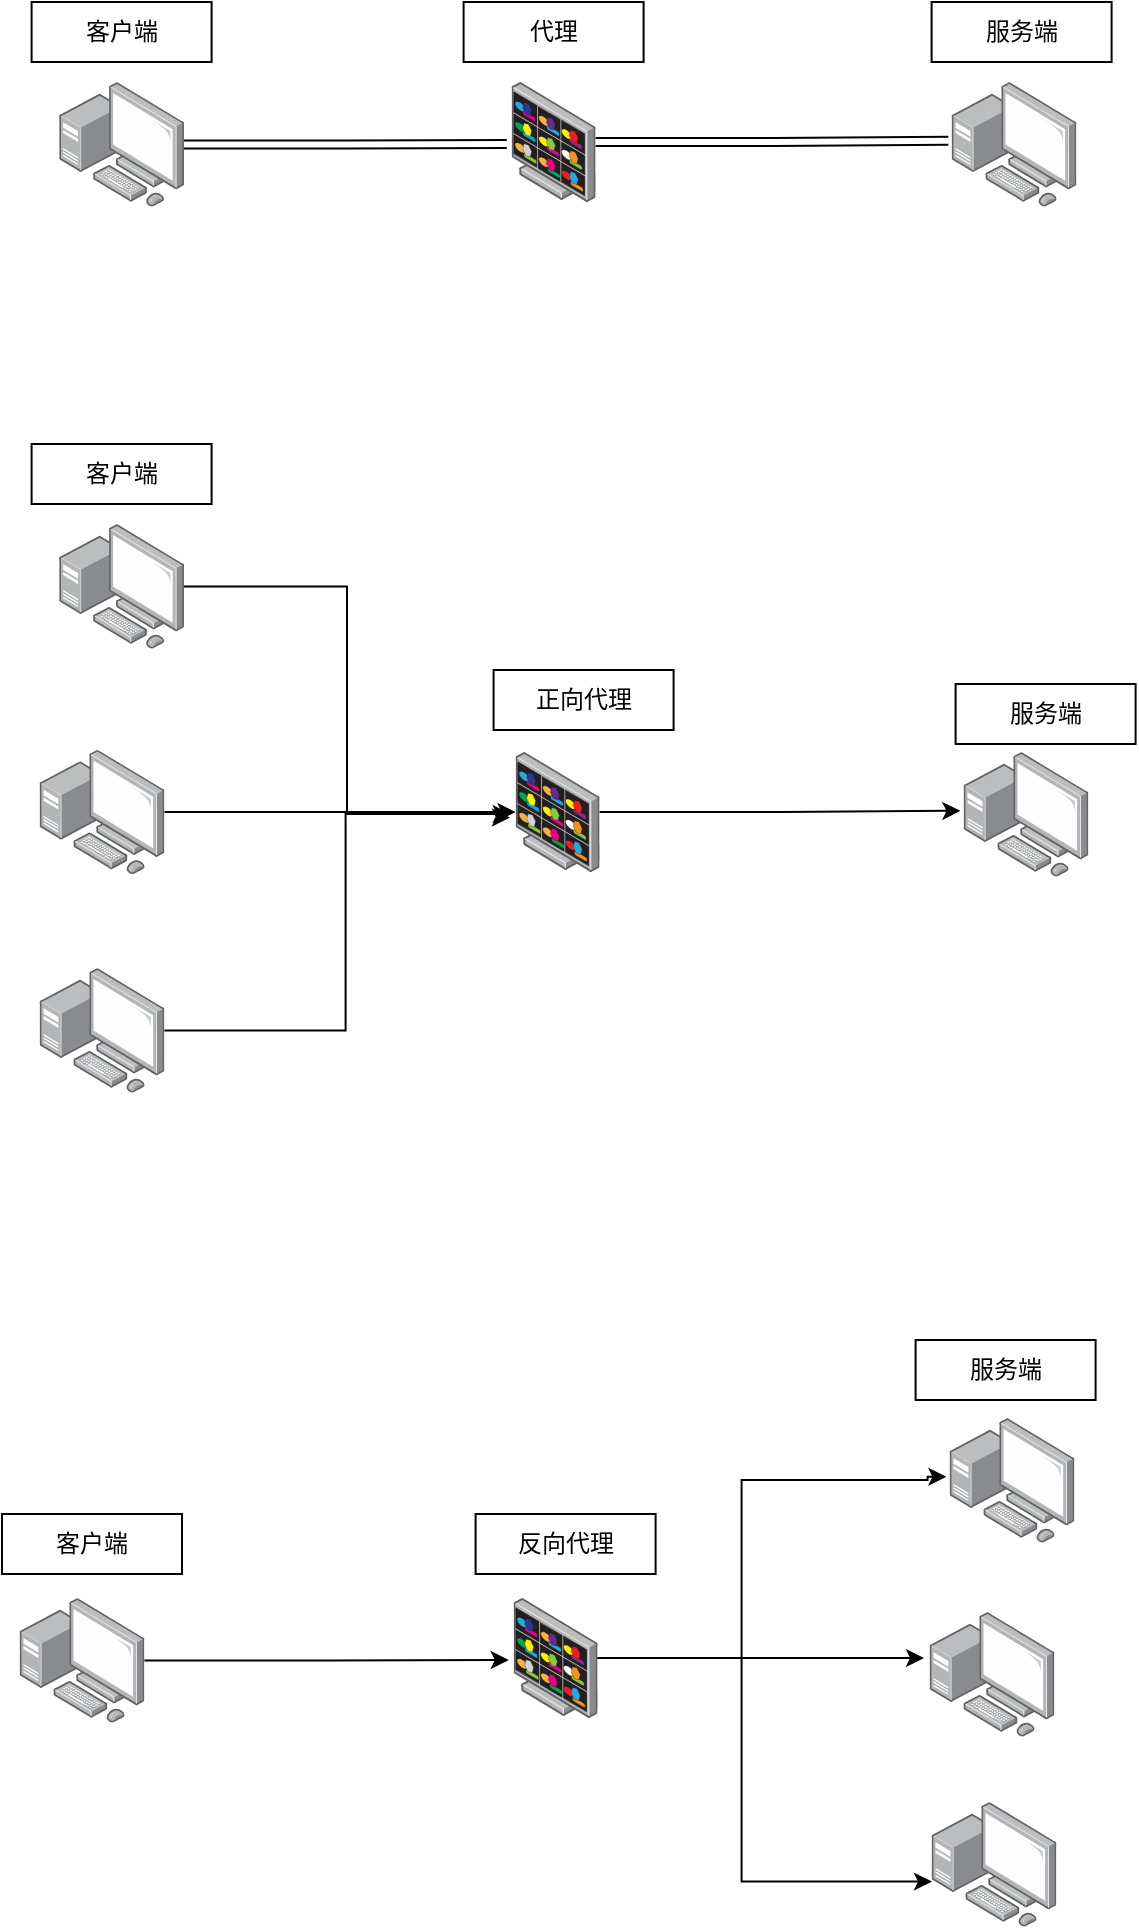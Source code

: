 <mxfile version="21.1.2" type="device">
  <diagram name="第 1 页" id="Mf-5RLiEeloFBE3M3Dh3">
    <mxGraphModel dx="1100" dy="894" grid="0" gridSize="10" guides="1" tooltips="1" connect="1" arrows="1" fold="1" page="1" pageScale="1" pageWidth="827" pageHeight="1169" math="0" shadow="0">
      <root>
        <mxCell id="0" />
        <mxCell id="1" parent="0" />
        <mxCell id="Q7KkJ6vCwHvC8iMYInm2-11" style="edgeStyle=orthogonalEdgeStyle;rounded=0;orthogonalLoop=1;jettySize=auto;html=1;entryX=-0.057;entryY=0.517;entryDx=0;entryDy=0;entryPerimeter=0;shape=link;" edge="1" parent="1" source="Q7KkJ6vCwHvC8iMYInm2-2" target="Q7KkJ6vCwHvC8iMYInm2-8">
          <mxGeometry relative="1" as="geometry" />
        </mxCell>
        <mxCell id="Q7KkJ6vCwHvC8iMYInm2-2" value="" style="image;points=[];aspect=fixed;html=1;align=center;shadow=0;dashed=0;image=img/lib/allied_telesis/computer_and_terminals/Personal_Computer_with_Server.svg;" vertex="1" parent="1">
          <mxGeometry x="132.6" y="138" width="62.4" height="62.4" as="geometry" />
        </mxCell>
        <mxCell id="Q7KkJ6vCwHvC8iMYInm2-3" value="" style="image;points=[];aspect=fixed;html=1;align=center;shadow=0;dashed=0;image=img/lib/allied_telesis/computer_and_terminals/Personal_Computer_with_Server.svg;" vertex="1" parent="1">
          <mxGeometry x="578.8" y="138" width="62.4" height="62.4" as="geometry" />
        </mxCell>
        <mxCell id="Q7KkJ6vCwHvC8iMYInm2-6" value="客户端&lt;br&gt;" style="whiteSpace=wrap;html=1;" vertex="1" parent="1">
          <mxGeometry x="118.8" y="98" width="90" height="30" as="geometry" />
        </mxCell>
        <mxCell id="Q7KkJ6vCwHvC8iMYInm2-7" value="服务端" style="whiteSpace=wrap;html=1;" vertex="1" parent="1">
          <mxGeometry x="568.8" y="98" width="90" height="30" as="geometry" />
        </mxCell>
        <mxCell id="Q7KkJ6vCwHvC8iMYInm2-13" style="edgeStyle=orthogonalEdgeStyle;rounded=0;orthogonalLoop=1;jettySize=auto;html=1;entryX=-0.026;entryY=0.471;entryDx=0;entryDy=0;entryPerimeter=0;shape=link;" edge="1" parent="1" source="Q7KkJ6vCwHvC8iMYInm2-8" target="Q7KkJ6vCwHvC8iMYInm2-3">
          <mxGeometry relative="1" as="geometry" />
        </mxCell>
        <mxCell id="Q7KkJ6vCwHvC8iMYInm2-8" value="" style="image;points=[];aspect=fixed;html=1;align=center;shadow=0;dashed=0;image=img/lib/allied_telesis/security/DVS_Surveillance_Monitor.svg;" vertex="1" parent="1">
          <mxGeometry x="358.8" y="138" width="42" height="60" as="geometry" />
        </mxCell>
        <mxCell id="Q7KkJ6vCwHvC8iMYInm2-9" value="代理" style="whiteSpace=wrap;html=1;" vertex="1" parent="1">
          <mxGeometry x="334.8" y="98" width="90" height="30" as="geometry" />
        </mxCell>
        <mxCell id="Q7KkJ6vCwHvC8iMYInm2-47" style="edgeStyle=elbowEdgeStyle;rounded=0;orthogonalLoop=1;jettySize=auto;html=1;entryX=-0.057;entryY=0.517;entryDx=0;entryDy=0;entryPerimeter=0;" edge="1" parent="1" source="Q7KkJ6vCwHvC8iMYInm2-48" target="Q7KkJ6vCwHvC8iMYInm2-53">
          <mxGeometry relative="1" as="geometry" />
        </mxCell>
        <mxCell id="Q7KkJ6vCwHvC8iMYInm2-48" value="" style="image;points=[];aspect=fixed;html=1;align=center;shadow=0;dashed=0;image=img/lib/allied_telesis/computer_and_terminals/Personal_Computer_with_Server.svg;" vertex="1" parent="1">
          <mxGeometry x="132.6" y="359" width="62.4" height="62.4" as="geometry" />
        </mxCell>
        <mxCell id="Q7KkJ6vCwHvC8iMYInm2-49" value="" style="image;points=[];aspect=fixed;html=1;align=center;shadow=0;dashed=0;image=img/lib/allied_telesis/computer_and_terminals/Personal_Computer_with_Server.svg;" vertex="1" parent="1">
          <mxGeometry x="584.8" y="473" width="62.4" height="62.4" as="geometry" />
        </mxCell>
        <mxCell id="Q7KkJ6vCwHvC8iMYInm2-50" value="客户端&lt;br&gt;" style="whiteSpace=wrap;html=1;" vertex="1" parent="1">
          <mxGeometry x="118.8" y="319" width="90" height="30" as="geometry" />
        </mxCell>
        <mxCell id="Q7KkJ6vCwHvC8iMYInm2-51" value="服务端" style="whiteSpace=wrap;html=1;" vertex="1" parent="1">
          <mxGeometry x="580.8" y="439" width="90" height="30" as="geometry" />
        </mxCell>
        <mxCell id="Q7KkJ6vCwHvC8iMYInm2-52" style="edgeStyle=orthogonalEdgeStyle;rounded=0;orthogonalLoop=1;jettySize=auto;html=1;entryX=-0.026;entryY=0.471;entryDx=0;entryDy=0;entryPerimeter=0;" edge="1" parent="1" source="Q7KkJ6vCwHvC8iMYInm2-53" target="Q7KkJ6vCwHvC8iMYInm2-49">
          <mxGeometry relative="1" as="geometry" />
        </mxCell>
        <mxCell id="Q7KkJ6vCwHvC8iMYInm2-53" value="" style="image;points=[];aspect=fixed;html=1;align=center;shadow=0;dashed=0;image=img/lib/allied_telesis/security/DVS_Surveillance_Monitor.svg;" vertex="1" parent="1">
          <mxGeometry x="360.8" y="473" width="42" height="60" as="geometry" />
        </mxCell>
        <mxCell id="Q7KkJ6vCwHvC8iMYInm2-54" value="正向代理" style="whiteSpace=wrap;html=1;" vertex="1" parent="1">
          <mxGeometry x="349.8" y="432" width="90" height="30" as="geometry" />
        </mxCell>
        <mxCell id="Q7KkJ6vCwHvC8iMYInm2-57" style="edgeStyle=orthogonalEdgeStyle;rounded=0;orthogonalLoop=1;jettySize=auto;html=1;" edge="1" parent="1" source="Q7KkJ6vCwHvC8iMYInm2-55" target="Q7KkJ6vCwHvC8iMYInm2-53">
          <mxGeometry relative="1" as="geometry" />
        </mxCell>
        <mxCell id="Q7KkJ6vCwHvC8iMYInm2-55" value="" style="image;points=[];aspect=fixed;html=1;align=center;shadow=0;dashed=0;image=img/lib/allied_telesis/computer_and_terminals/Personal_Computer_with_Server.svg;" vertex="1" parent="1">
          <mxGeometry x="122.8" y="471.8" width="62.4" height="62.4" as="geometry" />
        </mxCell>
        <mxCell id="Q7KkJ6vCwHvC8iMYInm2-58" style="edgeStyle=orthogonalEdgeStyle;rounded=0;orthogonalLoop=1;jettySize=auto;html=1;" edge="1" parent="1" source="Q7KkJ6vCwHvC8iMYInm2-56">
          <mxGeometry relative="1" as="geometry">
            <mxPoint x="358.0" y="505.8" as="targetPoint" />
            <Array as="points">
              <mxPoint x="275.8" y="612" />
              <mxPoint x="275.8" y="503" />
              <mxPoint x="354.8" y="503" />
              <mxPoint x="354.8" y="506" />
            </Array>
          </mxGeometry>
        </mxCell>
        <mxCell id="Q7KkJ6vCwHvC8iMYInm2-56" value="" style="image;points=[];aspect=fixed;html=1;align=center;shadow=0;dashed=0;image=img/lib/allied_telesis/computer_and_terminals/Personal_Computer_with_Server.svg;" vertex="1" parent="1">
          <mxGeometry x="122.8" y="581" width="62.4" height="62.4" as="geometry" />
        </mxCell>
        <mxCell id="Q7KkJ6vCwHvC8iMYInm2-59" style="edgeStyle=orthogonalEdgeStyle;rounded=0;orthogonalLoop=1;jettySize=auto;html=1;entryX=-0.057;entryY=0.517;entryDx=0;entryDy=0;entryPerimeter=0;" edge="1" parent="1" source="Q7KkJ6vCwHvC8iMYInm2-60" target="Q7KkJ6vCwHvC8iMYInm2-65">
          <mxGeometry relative="1" as="geometry" />
        </mxCell>
        <mxCell id="Q7KkJ6vCwHvC8iMYInm2-60" value="" style="image;points=[];aspect=fixed;html=1;align=center;shadow=0;dashed=0;image=img/lib/allied_telesis/computer_and_terminals/Personal_Computer_with_Server.svg;" vertex="1" parent="1">
          <mxGeometry x="112.8" y="896" width="62.4" height="62.4" as="geometry" />
        </mxCell>
        <mxCell id="Q7KkJ6vCwHvC8iMYInm2-61" value="" style="image;points=[];aspect=fixed;html=1;align=center;shadow=0;dashed=0;image=img/lib/allied_telesis/computer_and_terminals/Personal_Computer_with_Server.svg;" vertex="1" parent="1">
          <mxGeometry x="577.8" y="806" width="62.4" height="62.4" as="geometry" />
        </mxCell>
        <mxCell id="Q7KkJ6vCwHvC8iMYInm2-62" value="客户端&lt;br&gt;" style="whiteSpace=wrap;html=1;" vertex="1" parent="1">
          <mxGeometry x="104" y="854" width="90" height="30" as="geometry" />
        </mxCell>
        <mxCell id="Q7KkJ6vCwHvC8iMYInm2-63" value="服务端" style="whiteSpace=wrap;html=1;" vertex="1" parent="1">
          <mxGeometry x="560.8" y="767" width="90" height="30" as="geometry" />
        </mxCell>
        <mxCell id="Q7KkJ6vCwHvC8iMYInm2-64" style="edgeStyle=orthogonalEdgeStyle;rounded=0;orthogonalLoop=1;jettySize=auto;html=1;entryX=-0.026;entryY=0.471;entryDx=0;entryDy=0;entryPerimeter=0;" edge="1" parent="1" source="Q7KkJ6vCwHvC8iMYInm2-65" target="Q7KkJ6vCwHvC8iMYInm2-61">
          <mxGeometry relative="1" as="geometry">
            <Array as="points">
              <mxPoint x="473.8" y="926" />
              <mxPoint x="473.8" y="837" />
              <mxPoint x="566.8" y="837" />
            </Array>
          </mxGeometry>
        </mxCell>
        <mxCell id="Q7KkJ6vCwHvC8iMYInm2-69" style="edgeStyle=orthogonalEdgeStyle;rounded=0;orthogonalLoop=1;jettySize=auto;html=1;" edge="1" parent="1" source="Q7KkJ6vCwHvC8iMYInm2-65">
          <mxGeometry relative="1" as="geometry">
            <mxPoint x="565.0" y="926" as="targetPoint" />
          </mxGeometry>
        </mxCell>
        <mxCell id="Q7KkJ6vCwHvC8iMYInm2-70" style="edgeStyle=orthogonalEdgeStyle;rounded=0;orthogonalLoop=1;jettySize=auto;html=1;entryX=0.003;entryY=0.638;entryDx=0;entryDy=0;entryPerimeter=0;" edge="1" parent="1" source="Q7KkJ6vCwHvC8iMYInm2-65" target="Q7KkJ6vCwHvC8iMYInm2-67">
          <mxGeometry relative="1" as="geometry">
            <Array as="points">
              <mxPoint x="473.8" y="926" />
              <mxPoint x="473.8" y="1038" />
            </Array>
          </mxGeometry>
        </mxCell>
        <mxCell id="Q7KkJ6vCwHvC8iMYInm2-65" value="" style="image;points=[];aspect=fixed;html=1;align=center;shadow=0;dashed=0;image=img/lib/allied_telesis/security/DVS_Surveillance_Monitor.svg;" vertex="1" parent="1">
          <mxGeometry x="359.8" y="896" width="42" height="60" as="geometry" />
        </mxCell>
        <mxCell id="Q7KkJ6vCwHvC8iMYInm2-66" value="反向代理" style="whiteSpace=wrap;html=1;" vertex="1" parent="1">
          <mxGeometry x="340.8" y="854" width="90" height="30" as="geometry" />
        </mxCell>
        <mxCell id="Q7KkJ6vCwHvC8iMYInm2-67" value="" style="image;points=[];aspect=fixed;html=1;align=center;shadow=0;dashed=0;image=img/lib/allied_telesis/computer_and_terminals/Personal_Computer_with_Server.svg;" vertex="1" parent="1">
          <mxGeometry x="568.8" y="998" width="62.4" height="62.4" as="geometry" />
        </mxCell>
        <mxCell id="Q7KkJ6vCwHvC8iMYInm2-68" value="" style="image;points=[];aspect=fixed;html=1;align=center;shadow=0;dashed=0;image=img/lib/allied_telesis/computer_and_terminals/Personal_Computer_with_Server.svg;" vertex="1" parent="1">
          <mxGeometry x="567.8" y="903" width="62.4" height="62.4" as="geometry" />
        </mxCell>
      </root>
    </mxGraphModel>
  </diagram>
</mxfile>
